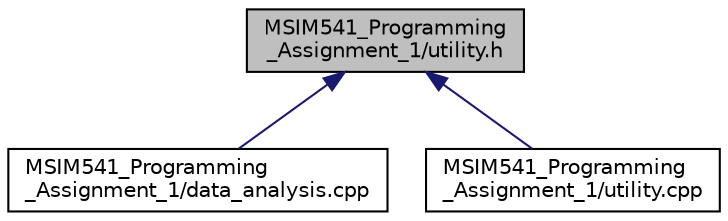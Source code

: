 digraph "MSIM541_Programming_Assignment_1/utility.h"
{
  edge [fontname="Helvetica",fontsize="10",labelfontname="Helvetica",labelfontsize="10"];
  node [fontname="Helvetica",fontsize="10",shape=record];
  Node3 [label="MSIM541_Programming\l_Assignment_1/utility.h",height=0.2,width=0.4,color="black", fillcolor="grey75", style="filled", fontcolor="black"];
  Node3 -> Node4 [dir="back",color="midnightblue",fontsize="10",style="solid",fontname="Helvetica"];
  Node4 [label="MSIM541_Programming\l_Assignment_1/data_analysis.cpp",height=0.2,width=0.4,color="black", fillcolor="white", style="filled",URL="$data__analysis_8cpp.html"];
  Node3 -> Node5 [dir="back",color="midnightblue",fontsize="10",style="solid",fontname="Helvetica"];
  Node5 [label="MSIM541_Programming\l_Assignment_1/utility.cpp",height=0.2,width=0.4,color="black", fillcolor="white", style="filled",URL="$utility_8cpp.html"];
}

